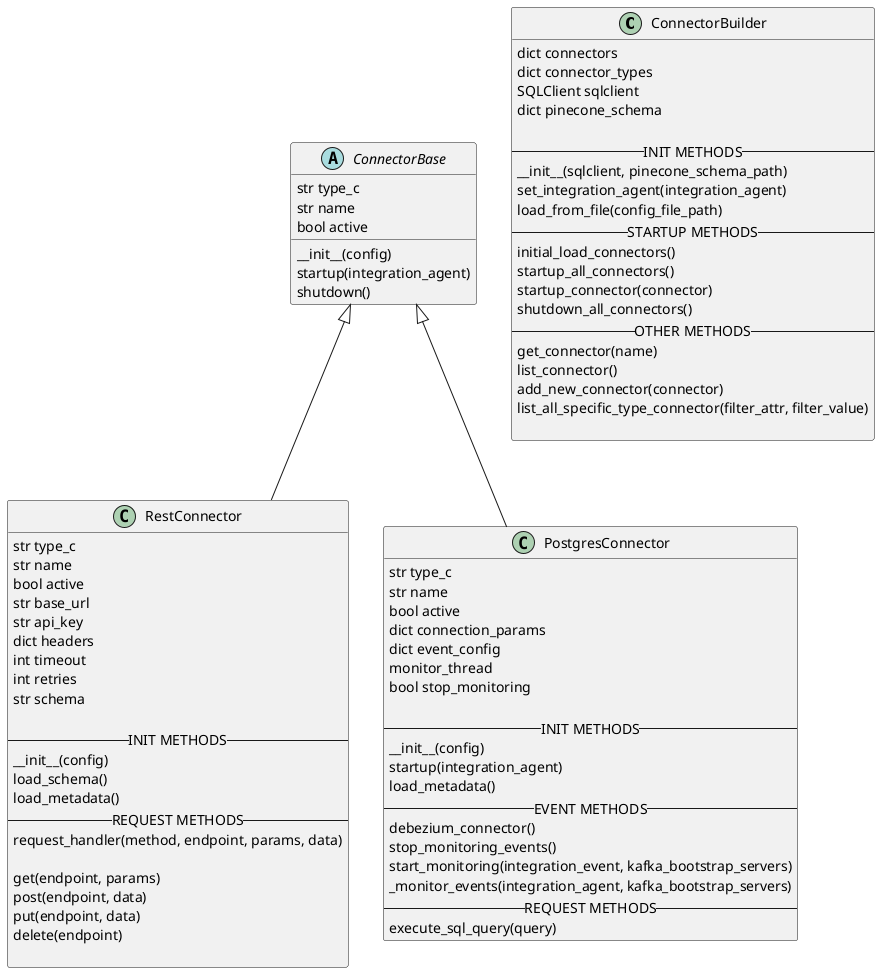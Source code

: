@startuml

class ConnectorBuilder{
    dict connectors
    dict connector_types
    SQLClient sqlclient
    dict pinecone_schema
    
    -- INIT METHODS --
    __init__(sqlclient, pinecone_schema_path)
    set_integration_agent(integration_agent)
    load_from_file(config_file_path)
    -- STARTUP METHODS --
    initial_load_connectors()
    startup_all_connectors()
    startup_connector(connector)
    shutdown_all_connectors()
    -- OTHER METHODS --
    get_connector(name)
    list_connector()
    add_new_connector(connector)
    list_all_specific_type_connector(filter_attr, filter_value)
    
}

abstract ConnectorBase{
    str type_c
    str name
    bool active
    
    __init__(config)
    startup(integration_agent)
    shutdown()
}

class RestConnector{
    str type_c
    str name
    bool active
    str base_url
    str api_key
    dict headers
    int timeout
    int retries
    str schema
    
    -- INIT METHODS --
    __init__(config)
    load_schema()
    load_metadata()
    -- REQUEST METHODS --
    request_handler(method, endpoint, params, data)
    
    get(endpoint, params)
    post(endpoint, data)
    put(endpoint, data)
    delete(endpoint)
    
}

class PostgresConnector{
    str type_c
    str name
    bool active
    dict connection_params
    dict event_config
    monitor_thread
    bool stop_monitoring
    
    -- INIT METHODS --
    __init__(config)
    startup(integration_agent)
    load_metadata()
    -- EVENT METHODS --
    debezium_connector()
    stop_monitoring_events()
    start_monitoring(integration_event, kafka_bootstrap_servers)
    _monitor_events(integration_agent, kafka_bootstrap_servers)
    -- REQUEST METHODS --
    execute_sql_query(query)
}


RestConnector -up-|> ConnectorBase
PostgresConnector -up-|> ConnectorBase
@enduml